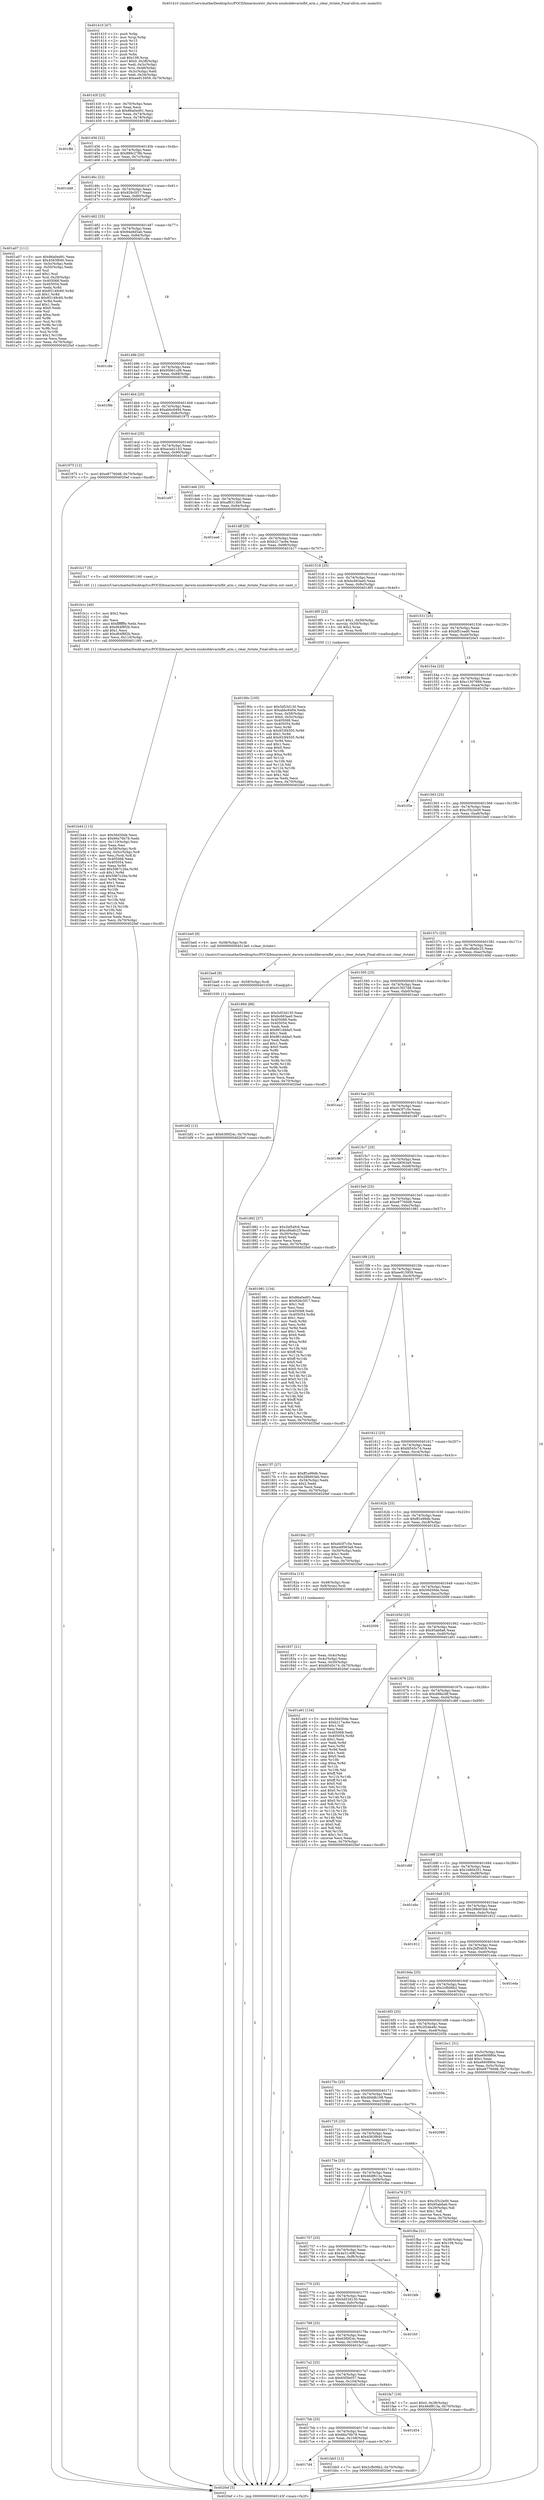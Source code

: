 digraph "0x401410" {
  label = "0x401410 (/mnt/c/Users/mathe/Desktop/tcc/POCII/binaries/extr_darwin-xnubsddevarmfbt_arm.c_clear_itstate_Final-ollvm.out::main(0))"
  labelloc = "t"
  node[shape=record]

  Entry [label="",width=0.3,height=0.3,shape=circle,fillcolor=black,style=filled]
  "0x40143f" [label="{
     0x40143f [23]\l
     | [instrs]\l
     &nbsp;&nbsp;0x40143f \<+3\>: mov -0x70(%rbp),%eax\l
     &nbsp;&nbsp;0x401442 \<+2\>: mov %eax,%ecx\l
     &nbsp;&nbsp;0x401444 \<+6\>: sub $0x86a0ed91,%ecx\l
     &nbsp;&nbsp;0x40144a \<+3\>: mov %eax,-0x74(%rbp)\l
     &nbsp;&nbsp;0x40144d \<+3\>: mov %ecx,-0x78(%rbp)\l
     &nbsp;&nbsp;0x401450 \<+6\>: je 0000000000401ffd \<main+0xbed\>\l
  }"]
  "0x401ffd" [label="{
     0x401ffd\l
  }", style=dashed]
  "0x401456" [label="{
     0x401456 [22]\l
     | [instrs]\l
     &nbsp;&nbsp;0x401456 \<+5\>: jmp 000000000040145b \<main+0x4b\>\l
     &nbsp;&nbsp;0x40145b \<+3\>: mov -0x74(%rbp),%eax\l
     &nbsp;&nbsp;0x40145e \<+5\>: sub $0x889c278b,%eax\l
     &nbsp;&nbsp;0x401463 \<+3\>: mov %eax,-0x7c(%rbp)\l
     &nbsp;&nbsp;0x401466 \<+6\>: je 0000000000401d48 \<main+0x938\>\l
  }"]
  Exit [label="",width=0.3,height=0.3,shape=circle,fillcolor=black,style=filled,peripheries=2]
  "0x401d48" [label="{
     0x401d48\l
  }", style=dashed]
  "0x40146c" [label="{
     0x40146c [22]\l
     | [instrs]\l
     &nbsp;&nbsp;0x40146c \<+5\>: jmp 0000000000401471 \<main+0x61\>\l
     &nbsp;&nbsp;0x401471 \<+3\>: mov -0x74(%rbp),%eax\l
     &nbsp;&nbsp;0x401474 \<+5\>: sub $0x928c5f17,%eax\l
     &nbsp;&nbsp;0x401479 \<+3\>: mov %eax,-0x80(%rbp)\l
     &nbsp;&nbsp;0x40147c \<+6\>: je 0000000000401a07 \<main+0x5f7\>\l
  }"]
  "0x401bf2" [label="{
     0x401bf2 [12]\l
     | [instrs]\l
     &nbsp;&nbsp;0x401bf2 \<+7\>: movl $0x63f0f24c,-0x70(%rbp)\l
     &nbsp;&nbsp;0x401bf9 \<+5\>: jmp 00000000004020ef \<main+0xcdf\>\l
  }"]
  "0x401a07" [label="{
     0x401a07 [111]\l
     | [instrs]\l
     &nbsp;&nbsp;0x401a07 \<+5\>: mov $0x86a0ed91,%eax\l
     &nbsp;&nbsp;0x401a0c \<+5\>: mov $0x4563f640,%ecx\l
     &nbsp;&nbsp;0x401a11 \<+3\>: mov -0x5c(%rbp),%edx\l
     &nbsp;&nbsp;0x401a14 \<+3\>: cmp -0x50(%rbp),%edx\l
     &nbsp;&nbsp;0x401a17 \<+4\>: setl %sil\l
     &nbsp;&nbsp;0x401a1b \<+4\>: and $0x1,%sil\l
     &nbsp;&nbsp;0x401a1f \<+4\>: mov %sil,-0x29(%rbp)\l
     &nbsp;&nbsp;0x401a23 \<+7\>: mov 0x405068,%edx\l
     &nbsp;&nbsp;0x401a2a \<+7\>: mov 0x405054,%edi\l
     &nbsp;&nbsp;0x401a31 \<+3\>: mov %edx,%r8d\l
     &nbsp;&nbsp;0x401a34 \<+7\>: add $0x85149c60,%r8d\l
     &nbsp;&nbsp;0x401a3b \<+4\>: sub $0x1,%r8d\l
     &nbsp;&nbsp;0x401a3f \<+7\>: sub $0x85149c60,%r8d\l
     &nbsp;&nbsp;0x401a46 \<+4\>: imul %r8d,%edx\l
     &nbsp;&nbsp;0x401a4a \<+3\>: and $0x1,%edx\l
     &nbsp;&nbsp;0x401a4d \<+3\>: cmp $0x0,%edx\l
     &nbsp;&nbsp;0x401a50 \<+4\>: sete %sil\l
     &nbsp;&nbsp;0x401a54 \<+3\>: cmp $0xa,%edi\l
     &nbsp;&nbsp;0x401a57 \<+4\>: setl %r9b\l
     &nbsp;&nbsp;0x401a5b \<+3\>: mov %sil,%r10b\l
     &nbsp;&nbsp;0x401a5e \<+3\>: and %r9b,%r10b\l
     &nbsp;&nbsp;0x401a61 \<+3\>: xor %r9b,%sil\l
     &nbsp;&nbsp;0x401a64 \<+3\>: or %sil,%r10b\l
     &nbsp;&nbsp;0x401a67 \<+4\>: test $0x1,%r10b\l
     &nbsp;&nbsp;0x401a6b \<+3\>: cmovne %ecx,%eax\l
     &nbsp;&nbsp;0x401a6e \<+3\>: mov %eax,-0x70(%rbp)\l
     &nbsp;&nbsp;0x401a71 \<+5\>: jmp 00000000004020ef \<main+0xcdf\>\l
  }"]
  "0x401482" [label="{
     0x401482 [25]\l
     | [instrs]\l
     &nbsp;&nbsp;0x401482 \<+5\>: jmp 0000000000401487 \<main+0x77\>\l
     &nbsp;&nbsp;0x401487 \<+3\>: mov -0x74(%rbp),%eax\l
     &nbsp;&nbsp;0x40148a \<+5\>: sub $0x94e8d5ab,%eax\l
     &nbsp;&nbsp;0x40148f \<+6\>: mov %eax,-0x84(%rbp)\l
     &nbsp;&nbsp;0x401495 \<+6\>: je 0000000000401c8e \<main+0x87e\>\l
  }"]
  "0x401be9" [label="{
     0x401be9 [9]\l
     | [instrs]\l
     &nbsp;&nbsp;0x401be9 \<+4\>: mov -0x58(%rbp),%rdi\l
     &nbsp;&nbsp;0x401bed \<+5\>: call 0000000000401030 \<free@plt\>\l
     | [calls]\l
     &nbsp;&nbsp;0x401030 \{1\} (unknown)\l
  }"]
  "0x401c8e" [label="{
     0x401c8e\l
  }", style=dashed]
  "0x40149b" [label="{
     0x40149b [25]\l
     | [instrs]\l
     &nbsp;&nbsp;0x40149b \<+5\>: jmp 00000000004014a0 \<main+0x90\>\l
     &nbsp;&nbsp;0x4014a0 \<+3\>: mov -0x74(%rbp),%eax\l
     &nbsp;&nbsp;0x4014a3 \<+5\>: sub $0x95b61cd9,%eax\l
     &nbsp;&nbsp;0x4014a8 \<+6\>: mov %eax,-0x88(%rbp)\l
     &nbsp;&nbsp;0x4014ae \<+6\>: je 0000000000401f9b \<main+0xb8b\>\l
  }"]
  "0x4017d4" [label="{
     0x4017d4\l
  }", style=dashed]
  "0x401f9b" [label="{
     0x401f9b\l
  }", style=dashed]
  "0x4014b4" [label="{
     0x4014b4 [25]\l
     | [instrs]\l
     &nbsp;&nbsp;0x4014b4 \<+5\>: jmp 00000000004014b9 \<main+0xa9\>\l
     &nbsp;&nbsp;0x4014b9 \<+3\>: mov -0x74(%rbp),%eax\l
     &nbsp;&nbsp;0x4014bc \<+5\>: sub $0xabbc6494,%eax\l
     &nbsp;&nbsp;0x4014c1 \<+6\>: mov %eax,-0x8c(%rbp)\l
     &nbsp;&nbsp;0x4014c7 \<+6\>: je 0000000000401975 \<main+0x565\>\l
  }"]
  "0x401bb5" [label="{
     0x401bb5 [12]\l
     | [instrs]\l
     &nbsp;&nbsp;0x401bb5 \<+7\>: movl $0x2cfb06b2,-0x70(%rbp)\l
     &nbsp;&nbsp;0x401bbc \<+5\>: jmp 00000000004020ef \<main+0xcdf\>\l
  }"]
  "0x401975" [label="{
     0x401975 [12]\l
     | [instrs]\l
     &nbsp;&nbsp;0x401975 \<+7\>: movl $0xe87760d8,-0x70(%rbp)\l
     &nbsp;&nbsp;0x40197c \<+5\>: jmp 00000000004020ef \<main+0xcdf\>\l
  }"]
  "0x4014cd" [label="{
     0x4014cd [25]\l
     | [instrs]\l
     &nbsp;&nbsp;0x4014cd \<+5\>: jmp 00000000004014d2 \<main+0xc2\>\l
     &nbsp;&nbsp;0x4014d2 \<+3\>: mov -0x74(%rbp),%eax\l
     &nbsp;&nbsp;0x4014d5 \<+5\>: sub $0xaced2143,%eax\l
     &nbsp;&nbsp;0x4014da \<+6\>: mov %eax,-0x90(%rbp)\l
     &nbsp;&nbsp;0x4014e0 \<+6\>: je 0000000000401e97 \<main+0xa87\>\l
  }"]
  "0x4017bb" [label="{
     0x4017bb [25]\l
     | [instrs]\l
     &nbsp;&nbsp;0x4017bb \<+5\>: jmp 00000000004017c0 \<main+0x3b0\>\l
     &nbsp;&nbsp;0x4017c0 \<+3\>: mov -0x74(%rbp),%eax\l
     &nbsp;&nbsp;0x4017c3 \<+5\>: sub $0x66a76b78,%eax\l
     &nbsp;&nbsp;0x4017c8 \<+6\>: mov %eax,-0x108(%rbp)\l
     &nbsp;&nbsp;0x4017ce \<+6\>: je 0000000000401bb5 \<main+0x7a5\>\l
  }"]
  "0x401e97" [label="{
     0x401e97\l
  }", style=dashed]
  "0x4014e6" [label="{
     0x4014e6 [25]\l
     | [instrs]\l
     &nbsp;&nbsp;0x4014e6 \<+5\>: jmp 00000000004014eb \<main+0xdb\>\l
     &nbsp;&nbsp;0x4014eb \<+3\>: mov -0x74(%rbp),%eax\l
     &nbsp;&nbsp;0x4014ee \<+5\>: sub $0xaf8313b9,%eax\l
     &nbsp;&nbsp;0x4014f3 \<+6\>: mov %eax,-0x94(%rbp)\l
     &nbsp;&nbsp;0x4014f9 \<+6\>: je 0000000000401ee6 \<main+0xad6\>\l
  }"]
  "0x401d54" [label="{
     0x401d54\l
  }", style=dashed]
  "0x401ee6" [label="{
     0x401ee6\l
  }", style=dashed]
  "0x4014ff" [label="{
     0x4014ff [25]\l
     | [instrs]\l
     &nbsp;&nbsp;0x4014ff \<+5\>: jmp 0000000000401504 \<main+0xf4\>\l
     &nbsp;&nbsp;0x401504 \<+3\>: mov -0x74(%rbp),%eax\l
     &nbsp;&nbsp;0x401507 \<+5\>: sub $0xb217ac6e,%eax\l
     &nbsp;&nbsp;0x40150c \<+6\>: mov %eax,-0x98(%rbp)\l
     &nbsp;&nbsp;0x401512 \<+6\>: je 0000000000401b17 \<main+0x707\>\l
  }"]
  "0x4017a2" [label="{
     0x4017a2 [25]\l
     | [instrs]\l
     &nbsp;&nbsp;0x4017a2 \<+5\>: jmp 00000000004017a7 \<main+0x397\>\l
     &nbsp;&nbsp;0x4017a7 \<+3\>: mov -0x74(%rbp),%eax\l
     &nbsp;&nbsp;0x4017aa \<+5\>: sub $0x65f3b057,%eax\l
     &nbsp;&nbsp;0x4017af \<+6\>: mov %eax,-0x104(%rbp)\l
     &nbsp;&nbsp;0x4017b5 \<+6\>: je 0000000000401d54 \<main+0x944\>\l
  }"]
  "0x401b17" [label="{
     0x401b17 [5]\l
     | [instrs]\l
     &nbsp;&nbsp;0x401b17 \<+5\>: call 0000000000401160 \<next_i\>\l
     | [calls]\l
     &nbsp;&nbsp;0x401160 \{1\} (/mnt/c/Users/mathe/Desktop/tcc/POCII/binaries/extr_darwin-xnubsddevarmfbt_arm.c_clear_itstate_Final-ollvm.out::next_i)\l
  }"]
  "0x401518" [label="{
     0x401518 [25]\l
     | [instrs]\l
     &nbsp;&nbsp;0x401518 \<+5\>: jmp 000000000040151d \<main+0x10d\>\l
     &nbsp;&nbsp;0x40151d \<+3\>: mov -0x74(%rbp),%eax\l
     &nbsp;&nbsp;0x401520 \<+5\>: sub $0xbc663ae0,%eax\l
     &nbsp;&nbsp;0x401525 \<+6\>: mov %eax,-0x9c(%rbp)\l
     &nbsp;&nbsp;0x40152b \<+6\>: je 00000000004018f5 \<main+0x4e5\>\l
  }"]
  "0x401fa7" [label="{
     0x401fa7 [19]\l
     | [instrs]\l
     &nbsp;&nbsp;0x401fa7 \<+7\>: movl $0x0,-0x38(%rbp)\l
     &nbsp;&nbsp;0x401fae \<+7\>: movl $0x46df613a,-0x70(%rbp)\l
     &nbsp;&nbsp;0x401fb5 \<+5\>: jmp 00000000004020ef \<main+0xcdf\>\l
  }"]
  "0x4018f5" [label="{
     0x4018f5 [23]\l
     | [instrs]\l
     &nbsp;&nbsp;0x4018f5 \<+7\>: movl $0x1,-0x50(%rbp)\l
     &nbsp;&nbsp;0x4018fc \<+4\>: movslq -0x50(%rbp),%rax\l
     &nbsp;&nbsp;0x401900 \<+4\>: shl $0x2,%rax\l
     &nbsp;&nbsp;0x401904 \<+3\>: mov %rax,%rdi\l
     &nbsp;&nbsp;0x401907 \<+5\>: call 0000000000401050 \<malloc@plt\>\l
     | [calls]\l
     &nbsp;&nbsp;0x401050 \{1\} (unknown)\l
  }"]
  "0x401531" [label="{
     0x401531 [25]\l
     | [instrs]\l
     &nbsp;&nbsp;0x401531 \<+5\>: jmp 0000000000401536 \<main+0x126\>\l
     &nbsp;&nbsp;0x401536 \<+3\>: mov -0x74(%rbp),%eax\l
     &nbsp;&nbsp;0x401539 \<+5\>: sub $0xbf51ead0,%eax\l
     &nbsp;&nbsp;0x40153e \<+6\>: mov %eax,-0xa0(%rbp)\l
     &nbsp;&nbsp;0x401544 \<+6\>: je 00000000004020e3 \<main+0xcd3\>\l
  }"]
  "0x401789" [label="{
     0x401789 [25]\l
     | [instrs]\l
     &nbsp;&nbsp;0x401789 \<+5\>: jmp 000000000040178e \<main+0x37e\>\l
     &nbsp;&nbsp;0x40178e \<+3\>: mov -0x74(%rbp),%eax\l
     &nbsp;&nbsp;0x401791 \<+5\>: sub $0x63f0f24c,%eax\l
     &nbsp;&nbsp;0x401796 \<+6\>: mov %eax,-0x100(%rbp)\l
     &nbsp;&nbsp;0x40179c \<+6\>: je 0000000000401fa7 \<main+0xb97\>\l
  }"]
  "0x4020e3" [label="{
     0x4020e3\l
  }", style=dashed]
  "0x40154a" [label="{
     0x40154a [25]\l
     | [instrs]\l
     &nbsp;&nbsp;0x40154a \<+5\>: jmp 000000000040154f \<main+0x13f\>\l
     &nbsp;&nbsp;0x40154f \<+3\>: mov -0x74(%rbp),%eax\l
     &nbsp;&nbsp;0x401552 \<+5\>: sub $0xc1307689,%eax\l
     &nbsp;&nbsp;0x401557 \<+6\>: mov %eax,-0xa4(%rbp)\l
     &nbsp;&nbsp;0x40155d \<+6\>: je 0000000000401f3e \<main+0xb2e\>\l
  }"]
  "0x401fcf" [label="{
     0x401fcf\l
  }", style=dashed]
  "0x401f3e" [label="{
     0x401f3e\l
  }", style=dashed]
  "0x401563" [label="{
     0x401563 [25]\l
     | [instrs]\l
     &nbsp;&nbsp;0x401563 \<+5\>: jmp 0000000000401568 \<main+0x158\>\l
     &nbsp;&nbsp;0x401568 \<+3\>: mov -0x74(%rbp),%eax\l
     &nbsp;&nbsp;0x40156b \<+5\>: sub $0xc55c2e00,%eax\l
     &nbsp;&nbsp;0x401570 \<+6\>: mov %eax,-0xa8(%rbp)\l
     &nbsp;&nbsp;0x401576 \<+6\>: je 0000000000401be0 \<main+0x7d0\>\l
  }"]
  "0x401770" [label="{
     0x401770 [25]\l
     | [instrs]\l
     &nbsp;&nbsp;0x401770 \<+5\>: jmp 0000000000401775 \<main+0x365\>\l
     &nbsp;&nbsp;0x401775 \<+3\>: mov -0x74(%rbp),%eax\l
     &nbsp;&nbsp;0x401778 \<+5\>: sub $0x5d53d130,%eax\l
     &nbsp;&nbsp;0x40177d \<+6\>: mov %eax,-0xfc(%rbp)\l
     &nbsp;&nbsp;0x401783 \<+6\>: je 0000000000401fcf \<main+0xbbf\>\l
  }"]
  "0x401be0" [label="{
     0x401be0 [9]\l
     | [instrs]\l
     &nbsp;&nbsp;0x401be0 \<+4\>: mov -0x58(%rbp),%rdi\l
     &nbsp;&nbsp;0x401be4 \<+5\>: call 00000000004013e0 \<clear_itstate\>\l
     | [calls]\l
     &nbsp;&nbsp;0x4013e0 \{1\} (/mnt/c/Users/mathe/Desktop/tcc/POCII/binaries/extr_darwin-xnubsddevarmfbt_arm.c_clear_itstate_Final-ollvm.out::clear_itstate)\l
  }"]
  "0x40157c" [label="{
     0x40157c [25]\l
     | [instrs]\l
     &nbsp;&nbsp;0x40157c \<+5\>: jmp 0000000000401581 \<main+0x171\>\l
     &nbsp;&nbsp;0x401581 \<+3\>: mov -0x74(%rbp),%eax\l
     &nbsp;&nbsp;0x401584 \<+5\>: sub $0xcd6a6c25,%eax\l
     &nbsp;&nbsp;0x401589 \<+6\>: mov %eax,-0xac(%rbp)\l
     &nbsp;&nbsp;0x40158f \<+6\>: je 000000000040189d \<main+0x48d\>\l
  }"]
  "0x401bfe" [label="{
     0x401bfe\l
  }", style=dashed]
  "0x40189d" [label="{
     0x40189d [88]\l
     | [instrs]\l
     &nbsp;&nbsp;0x40189d \<+5\>: mov $0x5d53d130,%eax\l
     &nbsp;&nbsp;0x4018a2 \<+5\>: mov $0xbc663ae0,%ecx\l
     &nbsp;&nbsp;0x4018a7 \<+7\>: mov 0x405068,%edx\l
     &nbsp;&nbsp;0x4018ae \<+7\>: mov 0x405054,%esi\l
     &nbsp;&nbsp;0x4018b5 \<+2\>: mov %edx,%edi\l
     &nbsp;&nbsp;0x4018b7 \<+6\>: sub $0x861ddda5,%edi\l
     &nbsp;&nbsp;0x4018bd \<+3\>: sub $0x1,%edi\l
     &nbsp;&nbsp;0x4018c0 \<+6\>: add $0x861ddda5,%edi\l
     &nbsp;&nbsp;0x4018c6 \<+3\>: imul %edi,%edx\l
     &nbsp;&nbsp;0x4018c9 \<+3\>: and $0x1,%edx\l
     &nbsp;&nbsp;0x4018cc \<+3\>: cmp $0x0,%edx\l
     &nbsp;&nbsp;0x4018cf \<+4\>: sete %r8b\l
     &nbsp;&nbsp;0x4018d3 \<+3\>: cmp $0xa,%esi\l
     &nbsp;&nbsp;0x4018d6 \<+4\>: setl %r9b\l
     &nbsp;&nbsp;0x4018da \<+3\>: mov %r8b,%r10b\l
     &nbsp;&nbsp;0x4018dd \<+3\>: and %r9b,%r10b\l
     &nbsp;&nbsp;0x4018e0 \<+3\>: xor %r9b,%r8b\l
     &nbsp;&nbsp;0x4018e3 \<+3\>: or %r8b,%r10b\l
     &nbsp;&nbsp;0x4018e6 \<+4\>: test $0x1,%r10b\l
     &nbsp;&nbsp;0x4018ea \<+3\>: cmovne %ecx,%eax\l
     &nbsp;&nbsp;0x4018ed \<+3\>: mov %eax,-0x70(%rbp)\l
     &nbsp;&nbsp;0x4018f0 \<+5\>: jmp 00000000004020ef \<main+0xcdf\>\l
  }"]
  "0x401595" [label="{
     0x401595 [25]\l
     | [instrs]\l
     &nbsp;&nbsp;0x401595 \<+5\>: jmp 000000000040159a \<main+0x18a\>\l
     &nbsp;&nbsp;0x40159a \<+3\>: mov -0x74(%rbp),%eax\l
     &nbsp;&nbsp;0x40159d \<+5\>: sub $0xd15f27d8,%eax\l
     &nbsp;&nbsp;0x4015a2 \<+6\>: mov %eax,-0xb0(%rbp)\l
     &nbsp;&nbsp;0x4015a8 \<+6\>: je 0000000000401ea3 \<main+0xa93\>\l
  }"]
  "0x401757" [label="{
     0x401757 [25]\l
     | [instrs]\l
     &nbsp;&nbsp;0x401757 \<+5\>: jmp 000000000040175c \<main+0x34c\>\l
     &nbsp;&nbsp;0x40175c \<+3\>: mov -0x74(%rbp),%eax\l
     &nbsp;&nbsp;0x40175f \<+5\>: sub $0x4e31c69f,%eax\l
     &nbsp;&nbsp;0x401764 \<+6\>: mov %eax,-0xf8(%rbp)\l
     &nbsp;&nbsp;0x40176a \<+6\>: je 0000000000401bfe \<main+0x7ee\>\l
  }"]
  "0x401ea3" [label="{
     0x401ea3\l
  }", style=dashed]
  "0x4015ae" [label="{
     0x4015ae [25]\l
     | [instrs]\l
     &nbsp;&nbsp;0x4015ae \<+5\>: jmp 00000000004015b3 \<main+0x1a3\>\l
     &nbsp;&nbsp;0x4015b3 \<+3\>: mov -0x74(%rbp),%eax\l
     &nbsp;&nbsp;0x4015b6 \<+5\>: sub $0xd43f7c5e,%eax\l
     &nbsp;&nbsp;0x4015bb \<+6\>: mov %eax,-0xb4(%rbp)\l
     &nbsp;&nbsp;0x4015c1 \<+6\>: je 0000000000401867 \<main+0x457\>\l
  }"]
  "0x401fba" [label="{
     0x401fba [21]\l
     | [instrs]\l
     &nbsp;&nbsp;0x401fba \<+3\>: mov -0x38(%rbp),%eax\l
     &nbsp;&nbsp;0x401fbd \<+7\>: add $0x108,%rsp\l
     &nbsp;&nbsp;0x401fc4 \<+1\>: pop %rbx\l
     &nbsp;&nbsp;0x401fc5 \<+2\>: pop %r12\l
     &nbsp;&nbsp;0x401fc7 \<+2\>: pop %r13\l
     &nbsp;&nbsp;0x401fc9 \<+2\>: pop %r14\l
     &nbsp;&nbsp;0x401fcb \<+2\>: pop %r15\l
     &nbsp;&nbsp;0x401fcd \<+1\>: pop %rbp\l
     &nbsp;&nbsp;0x401fce \<+1\>: ret\l
  }"]
  "0x401867" [label="{
     0x401867\l
  }", style=dashed]
  "0x4015c7" [label="{
     0x4015c7 [25]\l
     | [instrs]\l
     &nbsp;&nbsp;0x4015c7 \<+5\>: jmp 00000000004015cc \<main+0x1bc\>\l
     &nbsp;&nbsp;0x4015cc \<+3\>: mov -0x74(%rbp),%eax\l
     &nbsp;&nbsp;0x4015cf \<+5\>: sub $0xe49563a9,%eax\l
     &nbsp;&nbsp;0x4015d4 \<+6\>: mov %eax,-0xb8(%rbp)\l
     &nbsp;&nbsp;0x4015da \<+6\>: je 0000000000401882 \<main+0x472\>\l
  }"]
  "0x401b44" [label="{
     0x401b44 [113]\l
     | [instrs]\l
     &nbsp;&nbsp;0x401b44 \<+5\>: mov $0x56d30de,%ecx\l
     &nbsp;&nbsp;0x401b49 \<+5\>: mov $0x66a76b78,%edx\l
     &nbsp;&nbsp;0x401b4e \<+6\>: mov -0x110(%rbp),%esi\l
     &nbsp;&nbsp;0x401b54 \<+3\>: imul %eax,%esi\l
     &nbsp;&nbsp;0x401b57 \<+4\>: mov -0x58(%rbp),%rdi\l
     &nbsp;&nbsp;0x401b5b \<+4\>: movslq -0x5c(%rbp),%r8\l
     &nbsp;&nbsp;0x401b5f \<+4\>: mov %esi,(%rdi,%r8,4)\l
     &nbsp;&nbsp;0x401b63 \<+7\>: mov 0x405068,%eax\l
     &nbsp;&nbsp;0x401b6a \<+7\>: mov 0x405054,%esi\l
     &nbsp;&nbsp;0x401b71 \<+3\>: mov %eax,%r9d\l
     &nbsp;&nbsp;0x401b74 \<+7\>: add $0x5967c26a,%r9d\l
     &nbsp;&nbsp;0x401b7b \<+4\>: sub $0x1,%r9d\l
     &nbsp;&nbsp;0x401b7f \<+7\>: sub $0x5967c26a,%r9d\l
     &nbsp;&nbsp;0x401b86 \<+4\>: imul %r9d,%eax\l
     &nbsp;&nbsp;0x401b8a \<+3\>: and $0x1,%eax\l
     &nbsp;&nbsp;0x401b8d \<+3\>: cmp $0x0,%eax\l
     &nbsp;&nbsp;0x401b90 \<+4\>: sete %r10b\l
     &nbsp;&nbsp;0x401b94 \<+3\>: cmp $0xa,%esi\l
     &nbsp;&nbsp;0x401b97 \<+4\>: setl %r11b\l
     &nbsp;&nbsp;0x401b9b \<+3\>: mov %r10b,%bl\l
     &nbsp;&nbsp;0x401b9e \<+3\>: and %r11b,%bl\l
     &nbsp;&nbsp;0x401ba1 \<+3\>: xor %r11b,%r10b\l
     &nbsp;&nbsp;0x401ba4 \<+3\>: or %r10b,%bl\l
     &nbsp;&nbsp;0x401ba7 \<+3\>: test $0x1,%bl\l
     &nbsp;&nbsp;0x401baa \<+3\>: cmovne %edx,%ecx\l
     &nbsp;&nbsp;0x401bad \<+3\>: mov %ecx,-0x70(%rbp)\l
     &nbsp;&nbsp;0x401bb0 \<+5\>: jmp 00000000004020ef \<main+0xcdf\>\l
  }"]
  "0x401882" [label="{
     0x401882 [27]\l
     | [instrs]\l
     &nbsp;&nbsp;0x401882 \<+5\>: mov $0x2bf54fc9,%eax\l
     &nbsp;&nbsp;0x401887 \<+5\>: mov $0xcd6a6c25,%ecx\l
     &nbsp;&nbsp;0x40188c \<+3\>: mov -0x30(%rbp),%edx\l
     &nbsp;&nbsp;0x40188f \<+3\>: cmp $0x0,%edx\l
     &nbsp;&nbsp;0x401892 \<+3\>: cmove %ecx,%eax\l
     &nbsp;&nbsp;0x401895 \<+3\>: mov %eax,-0x70(%rbp)\l
     &nbsp;&nbsp;0x401898 \<+5\>: jmp 00000000004020ef \<main+0xcdf\>\l
  }"]
  "0x4015e0" [label="{
     0x4015e0 [25]\l
     | [instrs]\l
     &nbsp;&nbsp;0x4015e0 \<+5\>: jmp 00000000004015e5 \<main+0x1d5\>\l
     &nbsp;&nbsp;0x4015e5 \<+3\>: mov -0x74(%rbp),%eax\l
     &nbsp;&nbsp;0x4015e8 \<+5\>: sub $0xe87760d8,%eax\l
     &nbsp;&nbsp;0x4015ed \<+6\>: mov %eax,-0xbc(%rbp)\l
     &nbsp;&nbsp;0x4015f3 \<+6\>: je 0000000000401981 \<main+0x571\>\l
  }"]
  "0x401b1c" [label="{
     0x401b1c [40]\l
     | [instrs]\l
     &nbsp;&nbsp;0x401b1c \<+5\>: mov $0x2,%ecx\l
     &nbsp;&nbsp;0x401b21 \<+1\>: cltd\l
     &nbsp;&nbsp;0x401b22 \<+2\>: idiv %ecx\l
     &nbsp;&nbsp;0x401b24 \<+6\>: imul $0xfffffffe,%edx,%ecx\l
     &nbsp;&nbsp;0x401b2a \<+6\>: sub $0xd64f8f2b,%ecx\l
     &nbsp;&nbsp;0x401b30 \<+3\>: add $0x1,%ecx\l
     &nbsp;&nbsp;0x401b33 \<+6\>: add $0xd64f8f2b,%ecx\l
     &nbsp;&nbsp;0x401b39 \<+6\>: mov %ecx,-0x110(%rbp)\l
     &nbsp;&nbsp;0x401b3f \<+5\>: call 0000000000401160 \<next_i\>\l
     | [calls]\l
     &nbsp;&nbsp;0x401160 \{1\} (/mnt/c/Users/mathe/Desktop/tcc/POCII/binaries/extr_darwin-xnubsddevarmfbt_arm.c_clear_itstate_Final-ollvm.out::next_i)\l
  }"]
  "0x401981" [label="{
     0x401981 [134]\l
     | [instrs]\l
     &nbsp;&nbsp;0x401981 \<+5\>: mov $0x86a0ed91,%eax\l
     &nbsp;&nbsp;0x401986 \<+5\>: mov $0x928c5f17,%ecx\l
     &nbsp;&nbsp;0x40198b \<+2\>: mov $0x1,%dl\l
     &nbsp;&nbsp;0x40198d \<+2\>: xor %esi,%esi\l
     &nbsp;&nbsp;0x40198f \<+7\>: mov 0x405068,%edi\l
     &nbsp;&nbsp;0x401996 \<+8\>: mov 0x405054,%r8d\l
     &nbsp;&nbsp;0x40199e \<+3\>: sub $0x1,%esi\l
     &nbsp;&nbsp;0x4019a1 \<+3\>: mov %edi,%r9d\l
     &nbsp;&nbsp;0x4019a4 \<+3\>: add %esi,%r9d\l
     &nbsp;&nbsp;0x4019a7 \<+4\>: imul %r9d,%edi\l
     &nbsp;&nbsp;0x4019ab \<+3\>: and $0x1,%edi\l
     &nbsp;&nbsp;0x4019ae \<+3\>: cmp $0x0,%edi\l
     &nbsp;&nbsp;0x4019b1 \<+4\>: sete %r10b\l
     &nbsp;&nbsp;0x4019b5 \<+4\>: cmp $0xa,%r8d\l
     &nbsp;&nbsp;0x4019b9 \<+4\>: setl %r11b\l
     &nbsp;&nbsp;0x4019bd \<+3\>: mov %r10b,%bl\l
     &nbsp;&nbsp;0x4019c0 \<+3\>: xor $0xff,%bl\l
     &nbsp;&nbsp;0x4019c3 \<+3\>: mov %r11b,%r14b\l
     &nbsp;&nbsp;0x4019c6 \<+4\>: xor $0xff,%r14b\l
     &nbsp;&nbsp;0x4019ca \<+3\>: xor $0x0,%dl\l
     &nbsp;&nbsp;0x4019cd \<+3\>: mov %bl,%r15b\l
     &nbsp;&nbsp;0x4019d0 \<+4\>: and $0x0,%r15b\l
     &nbsp;&nbsp;0x4019d4 \<+3\>: and %dl,%r10b\l
     &nbsp;&nbsp;0x4019d7 \<+3\>: mov %r14b,%r12b\l
     &nbsp;&nbsp;0x4019da \<+4\>: and $0x0,%r12b\l
     &nbsp;&nbsp;0x4019de \<+3\>: and %dl,%r11b\l
     &nbsp;&nbsp;0x4019e1 \<+3\>: or %r10b,%r15b\l
     &nbsp;&nbsp;0x4019e4 \<+3\>: or %r11b,%r12b\l
     &nbsp;&nbsp;0x4019e7 \<+3\>: xor %r12b,%r15b\l
     &nbsp;&nbsp;0x4019ea \<+3\>: or %r14b,%bl\l
     &nbsp;&nbsp;0x4019ed \<+3\>: xor $0xff,%bl\l
     &nbsp;&nbsp;0x4019f0 \<+3\>: or $0x0,%dl\l
     &nbsp;&nbsp;0x4019f3 \<+2\>: and %dl,%bl\l
     &nbsp;&nbsp;0x4019f5 \<+3\>: or %bl,%r15b\l
     &nbsp;&nbsp;0x4019f8 \<+4\>: test $0x1,%r15b\l
     &nbsp;&nbsp;0x4019fc \<+3\>: cmovne %ecx,%eax\l
     &nbsp;&nbsp;0x4019ff \<+3\>: mov %eax,-0x70(%rbp)\l
     &nbsp;&nbsp;0x401a02 \<+5\>: jmp 00000000004020ef \<main+0xcdf\>\l
  }"]
  "0x4015f9" [label="{
     0x4015f9 [25]\l
     | [instrs]\l
     &nbsp;&nbsp;0x4015f9 \<+5\>: jmp 00000000004015fe \<main+0x1ee\>\l
     &nbsp;&nbsp;0x4015fe \<+3\>: mov -0x74(%rbp),%eax\l
     &nbsp;&nbsp;0x401601 \<+5\>: sub $0xee915959,%eax\l
     &nbsp;&nbsp;0x401606 \<+6\>: mov %eax,-0xc0(%rbp)\l
     &nbsp;&nbsp;0x40160c \<+6\>: je 00000000004017f7 \<main+0x3e7\>\l
  }"]
  "0x40173e" [label="{
     0x40173e [25]\l
     | [instrs]\l
     &nbsp;&nbsp;0x40173e \<+5\>: jmp 0000000000401743 \<main+0x333\>\l
     &nbsp;&nbsp;0x401743 \<+3\>: mov -0x74(%rbp),%eax\l
     &nbsp;&nbsp;0x401746 \<+5\>: sub $0x46df613a,%eax\l
     &nbsp;&nbsp;0x40174b \<+6\>: mov %eax,-0xf4(%rbp)\l
     &nbsp;&nbsp;0x401751 \<+6\>: je 0000000000401fba \<main+0xbaa\>\l
  }"]
  "0x4017f7" [label="{
     0x4017f7 [27]\l
     | [instrs]\l
     &nbsp;&nbsp;0x4017f7 \<+5\>: mov $0xff1e99db,%eax\l
     &nbsp;&nbsp;0x4017fc \<+5\>: mov $0x288d03eb,%ecx\l
     &nbsp;&nbsp;0x401801 \<+3\>: mov -0x34(%rbp),%edx\l
     &nbsp;&nbsp;0x401804 \<+3\>: cmp $0x2,%edx\l
     &nbsp;&nbsp;0x401807 \<+3\>: cmovne %ecx,%eax\l
     &nbsp;&nbsp;0x40180a \<+3\>: mov %eax,-0x70(%rbp)\l
     &nbsp;&nbsp;0x40180d \<+5\>: jmp 00000000004020ef \<main+0xcdf\>\l
  }"]
  "0x401612" [label="{
     0x401612 [25]\l
     | [instrs]\l
     &nbsp;&nbsp;0x401612 \<+5\>: jmp 0000000000401617 \<main+0x207\>\l
     &nbsp;&nbsp;0x401617 \<+3\>: mov -0x74(%rbp),%eax\l
     &nbsp;&nbsp;0x40161a \<+5\>: sub $0xfd545c74,%eax\l
     &nbsp;&nbsp;0x40161f \<+6\>: mov %eax,-0xc4(%rbp)\l
     &nbsp;&nbsp;0x401625 \<+6\>: je 000000000040184c \<main+0x43c\>\l
  }"]
  "0x4020ef" [label="{
     0x4020ef [5]\l
     | [instrs]\l
     &nbsp;&nbsp;0x4020ef \<+5\>: jmp 000000000040143f \<main+0x2f\>\l
  }"]
  "0x401410" [label="{
     0x401410 [47]\l
     | [instrs]\l
     &nbsp;&nbsp;0x401410 \<+1\>: push %rbp\l
     &nbsp;&nbsp;0x401411 \<+3\>: mov %rsp,%rbp\l
     &nbsp;&nbsp;0x401414 \<+2\>: push %r15\l
     &nbsp;&nbsp;0x401416 \<+2\>: push %r14\l
     &nbsp;&nbsp;0x401418 \<+2\>: push %r13\l
     &nbsp;&nbsp;0x40141a \<+2\>: push %r12\l
     &nbsp;&nbsp;0x40141c \<+1\>: push %rbx\l
     &nbsp;&nbsp;0x40141d \<+7\>: sub $0x108,%rsp\l
     &nbsp;&nbsp;0x401424 \<+7\>: movl $0x0,-0x38(%rbp)\l
     &nbsp;&nbsp;0x40142b \<+3\>: mov %edi,-0x3c(%rbp)\l
     &nbsp;&nbsp;0x40142e \<+4\>: mov %rsi,-0x48(%rbp)\l
     &nbsp;&nbsp;0x401432 \<+3\>: mov -0x3c(%rbp),%edi\l
     &nbsp;&nbsp;0x401435 \<+3\>: mov %edi,-0x34(%rbp)\l
     &nbsp;&nbsp;0x401438 \<+7\>: movl $0xee915959,-0x70(%rbp)\l
  }"]
  "0x401a76" [label="{
     0x401a76 [27]\l
     | [instrs]\l
     &nbsp;&nbsp;0x401a76 \<+5\>: mov $0xc55c2e00,%eax\l
     &nbsp;&nbsp;0x401a7b \<+5\>: mov $0x95ab6a6,%ecx\l
     &nbsp;&nbsp;0x401a80 \<+3\>: mov -0x29(%rbp),%dl\l
     &nbsp;&nbsp;0x401a83 \<+3\>: test $0x1,%dl\l
     &nbsp;&nbsp;0x401a86 \<+3\>: cmovne %ecx,%eax\l
     &nbsp;&nbsp;0x401a89 \<+3\>: mov %eax,-0x70(%rbp)\l
     &nbsp;&nbsp;0x401a8c \<+5\>: jmp 00000000004020ef \<main+0xcdf\>\l
  }"]
  "0x40184c" [label="{
     0x40184c [27]\l
     | [instrs]\l
     &nbsp;&nbsp;0x40184c \<+5\>: mov $0xd43f7c5e,%eax\l
     &nbsp;&nbsp;0x401851 \<+5\>: mov $0xe49563a9,%ecx\l
     &nbsp;&nbsp;0x401856 \<+3\>: mov -0x30(%rbp),%edx\l
     &nbsp;&nbsp;0x401859 \<+3\>: cmp $0x1,%edx\l
     &nbsp;&nbsp;0x40185c \<+3\>: cmovl %ecx,%eax\l
     &nbsp;&nbsp;0x40185f \<+3\>: mov %eax,-0x70(%rbp)\l
     &nbsp;&nbsp;0x401862 \<+5\>: jmp 00000000004020ef \<main+0xcdf\>\l
  }"]
  "0x40162b" [label="{
     0x40162b [25]\l
     | [instrs]\l
     &nbsp;&nbsp;0x40162b \<+5\>: jmp 0000000000401630 \<main+0x220\>\l
     &nbsp;&nbsp;0x401630 \<+3\>: mov -0x74(%rbp),%eax\l
     &nbsp;&nbsp;0x401633 \<+5\>: sub $0xff1e99db,%eax\l
     &nbsp;&nbsp;0x401638 \<+6\>: mov %eax,-0xc8(%rbp)\l
     &nbsp;&nbsp;0x40163e \<+6\>: je 000000000040182a \<main+0x41a\>\l
  }"]
  "0x401725" [label="{
     0x401725 [25]\l
     | [instrs]\l
     &nbsp;&nbsp;0x401725 \<+5\>: jmp 000000000040172a \<main+0x31a\>\l
     &nbsp;&nbsp;0x40172a \<+3\>: mov -0x74(%rbp),%eax\l
     &nbsp;&nbsp;0x40172d \<+5\>: sub $0x4563f640,%eax\l
     &nbsp;&nbsp;0x401732 \<+6\>: mov %eax,-0xf0(%rbp)\l
     &nbsp;&nbsp;0x401738 \<+6\>: je 0000000000401a76 \<main+0x666\>\l
  }"]
  "0x40182a" [label="{
     0x40182a [13]\l
     | [instrs]\l
     &nbsp;&nbsp;0x40182a \<+4\>: mov -0x48(%rbp),%rax\l
     &nbsp;&nbsp;0x40182e \<+4\>: mov 0x8(%rax),%rdi\l
     &nbsp;&nbsp;0x401832 \<+5\>: call 0000000000401060 \<atoi@plt\>\l
     | [calls]\l
     &nbsp;&nbsp;0x401060 \{1\} (unknown)\l
  }"]
  "0x401644" [label="{
     0x401644 [25]\l
     | [instrs]\l
     &nbsp;&nbsp;0x401644 \<+5\>: jmp 0000000000401649 \<main+0x239\>\l
     &nbsp;&nbsp;0x401649 \<+3\>: mov -0x74(%rbp),%eax\l
     &nbsp;&nbsp;0x40164c \<+5\>: sub $0x56d30de,%eax\l
     &nbsp;&nbsp;0x401651 \<+6\>: mov %eax,-0xcc(%rbp)\l
     &nbsp;&nbsp;0x401657 \<+6\>: je 0000000000402009 \<main+0xbf9\>\l
  }"]
  "0x401837" [label="{
     0x401837 [21]\l
     | [instrs]\l
     &nbsp;&nbsp;0x401837 \<+3\>: mov %eax,-0x4c(%rbp)\l
     &nbsp;&nbsp;0x40183a \<+3\>: mov -0x4c(%rbp),%eax\l
     &nbsp;&nbsp;0x40183d \<+3\>: mov %eax,-0x30(%rbp)\l
     &nbsp;&nbsp;0x401840 \<+7\>: movl $0xfd545c74,-0x70(%rbp)\l
     &nbsp;&nbsp;0x401847 \<+5\>: jmp 00000000004020ef \<main+0xcdf\>\l
  }"]
  "0x40190c" [label="{
     0x40190c [105]\l
     | [instrs]\l
     &nbsp;&nbsp;0x40190c \<+5\>: mov $0x5d53d130,%ecx\l
     &nbsp;&nbsp;0x401911 \<+5\>: mov $0xabbc6494,%edx\l
     &nbsp;&nbsp;0x401916 \<+4\>: mov %rax,-0x58(%rbp)\l
     &nbsp;&nbsp;0x40191a \<+7\>: movl $0x0,-0x5c(%rbp)\l
     &nbsp;&nbsp;0x401921 \<+7\>: mov 0x405068,%esi\l
     &nbsp;&nbsp;0x401928 \<+8\>: mov 0x405054,%r8d\l
     &nbsp;&nbsp;0x401930 \<+3\>: mov %esi,%r9d\l
     &nbsp;&nbsp;0x401933 \<+7\>: sub $0x933f4505,%r9d\l
     &nbsp;&nbsp;0x40193a \<+4\>: sub $0x1,%r9d\l
     &nbsp;&nbsp;0x40193e \<+7\>: add $0x933f4505,%r9d\l
     &nbsp;&nbsp;0x401945 \<+4\>: imul %r9d,%esi\l
     &nbsp;&nbsp;0x401949 \<+3\>: and $0x1,%esi\l
     &nbsp;&nbsp;0x40194c \<+3\>: cmp $0x0,%esi\l
     &nbsp;&nbsp;0x40194f \<+4\>: sete %r10b\l
     &nbsp;&nbsp;0x401953 \<+4\>: cmp $0xa,%r8d\l
     &nbsp;&nbsp;0x401957 \<+4\>: setl %r11b\l
     &nbsp;&nbsp;0x40195b \<+3\>: mov %r10b,%bl\l
     &nbsp;&nbsp;0x40195e \<+3\>: and %r11b,%bl\l
     &nbsp;&nbsp;0x401961 \<+3\>: xor %r11b,%r10b\l
     &nbsp;&nbsp;0x401964 \<+3\>: or %r10b,%bl\l
     &nbsp;&nbsp;0x401967 \<+3\>: test $0x1,%bl\l
     &nbsp;&nbsp;0x40196a \<+3\>: cmovne %edx,%ecx\l
     &nbsp;&nbsp;0x40196d \<+3\>: mov %ecx,-0x70(%rbp)\l
     &nbsp;&nbsp;0x401970 \<+5\>: jmp 00000000004020ef \<main+0xcdf\>\l
  }"]
  "0x402089" [label="{
     0x402089\l
  }", style=dashed]
  "0x402009" [label="{
     0x402009\l
  }", style=dashed]
  "0x40165d" [label="{
     0x40165d [25]\l
     | [instrs]\l
     &nbsp;&nbsp;0x40165d \<+5\>: jmp 0000000000401662 \<main+0x252\>\l
     &nbsp;&nbsp;0x401662 \<+3\>: mov -0x74(%rbp),%eax\l
     &nbsp;&nbsp;0x401665 \<+5\>: sub $0x95ab6a6,%eax\l
     &nbsp;&nbsp;0x40166a \<+6\>: mov %eax,-0xd0(%rbp)\l
     &nbsp;&nbsp;0x401670 \<+6\>: je 0000000000401a91 \<main+0x681\>\l
  }"]
  "0x40170c" [label="{
     0x40170c [25]\l
     | [instrs]\l
     &nbsp;&nbsp;0x40170c \<+5\>: jmp 0000000000401711 \<main+0x301\>\l
     &nbsp;&nbsp;0x401711 \<+3\>: mov -0x74(%rbp),%eax\l
     &nbsp;&nbsp;0x401714 \<+5\>: sub $0x40ddb108,%eax\l
     &nbsp;&nbsp;0x401719 \<+6\>: mov %eax,-0xec(%rbp)\l
     &nbsp;&nbsp;0x40171f \<+6\>: je 0000000000402089 \<main+0xc79\>\l
  }"]
  "0x401a91" [label="{
     0x401a91 [134]\l
     | [instrs]\l
     &nbsp;&nbsp;0x401a91 \<+5\>: mov $0x56d30de,%eax\l
     &nbsp;&nbsp;0x401a96 \<+5\>: mov $0xb217ac6e,%ecx\l
     &nbsp;&nbsp;0x401a9b \<+2\>: mov $0x1,%dl\l
     &nbsp;&nbsp;0x401a9d \<+2\>: xor %esi,%esi\l
     &nbsp;&nbsp;0x401a9f \<+7\>: mov 0x405068,%edi\l
     &nbsp;&nbsp;0x401aa6 \<+8\>: mov 0x405054,%r8d\l
     &nbsp;&nbsp;0x401aae \<+3\>: sub $0x1,%esi\l
     &nbsp;&nbsp;0x401ab1 \<+3\>: mov %edi,%r9d\l
     &nbsp;&nbsp;0x401ab4 \<+3\>: add %esi,%r9d\l
     &nbsp;&nbsp;0x401ab7 \<+4\>: imul %r9d,%edi\l
     &nbsp;&nbsp;0x401abb \<+3\>: and $0x1,%edi\l
     &nbsp;&nbsp;0x401abe \<+3\>: cmp $0x0,%edi\l
     &nbsp;&nbsp;0x401ac1 \<+4\>: sete %r10b\l
     &nbsp;&nbsp;0x401ac5 \<+4\>: cmp $0xa,%r8d\l
     &nbsp;&nbsp;0x401ac9 \<+4\>: setl %r11b\l
     &nbsp;&nbsp;0x401acd \<+3\>: mov %r10b,%bl\l
     &nbsp;&nbsp;0x401ad0 \<+3\>: xor $0xff,%bl\l
     &nbsp;&nbsp;0x401ad3 \<+3\>: mov %r11b,%r14b\l
     &nbsp;&nbsp;0x401ad6 \<+4\>: xor $0xff,%r14b\l
     &nbsp;&nbsp;0x401ada \<+3\>: xor $0x0,%dl\l
     &nbsp;&nbsp;0x401add \<+3\>: mov %bl,%r15b\l
     &nbsp;&nbsp;0x401ae0 \<+4\>: and $0x0,%r15b\l
     &nbsp;&nbsp;0x401ae4 \<+3\>: and %dl,%r10b\l
     &nbsp;&nbsp;0x401ae7 \<+3\>: mov %r14b,%r12b\l
     &nbsp;&nbsp;0x401aea \<+4\>: and $0x0,%r12b\l
     &nbsp;&nbsp;0x401aee \<+3\>: and %dl,%r11b\l
     &nbsp;&nbsp;0x401af1 \<+3\>: or %r10b,%r15b\l
     &nbsp;&nbsp;0x401af4 \<+3\>: or %r11b,%r12b\l
     &nbsp;&nbsp;0x401af7 \<+3\>: xor %r12b,%r15b\l
     &nbsp;&nbsp;0x401afa \<+3\>: or %r14b,%bl\l
     &nbsp;&nbsp;0x401afd \<+3\>: xor $0xff,%bl\l
     &nbsp;&nbsp;0x401b00 \<+3\>: or $0x0,%dl\l
     &nbsp;&nbsp;0x401b03 \<+2\>: and %dl,%bl\l
     &nbsp;&nbsp;0x401b05 \<+3\>: or %bl,%r15b\l
     &nbsp;&nbsp;0x401b08 \<+4\>: test $0x1,%r15b\l
     &nbsp;&nbsp;0x401b0c \<+3\>: cmovne %ecx,%eax\l
     &nbsp;&nbsp;0x401b0f \<+3\>: mov %eax,-0x70(%rbp)\l
     &nbsp;&nbsp;0x401b12 \<+5\>: jmp 00000000004020ef \<main+0xcdf\>\l
  }"]
  "0x401676" [label="{
     0x401676 [25]\l
     | [instrs]\l
     &nbsp;&nbsp;0x401676 \<+5\>: jmp 000000000040167b \<main+0x26b\>\l
     &nbsp;&nbsp;0x40167b \<+3\>: mov -0x74(%rbp),%eax\l
     &nbsp;&nbsp;0x40167e \<+5\>: sub $0xd98e28f,%eax\l
     &nbsp;&nbsp;0x401683 \<+6\>: mov %eax,-0xd4(%rbp)\l
     &nbsp;&nbsp;0x401689 \<+6\>: je 0000000000401d6f \<main+0x95f\>\l
  }"]
  "0x40205b" [label="{
     0x40205b\l
  }", style=dashed]
  "0x401d6f" [label="{
     0x401d6f\l
  }", style=dashed]
  "0x40168f" [label="{
     0x40168f [25]\l
     | [instrs]\l
     &nbsp;&nbsp;0x40168f \<+5\>: jmp 0000000000401694 \<main+0x284\>\l
     &nbsp;&nbsp;0x401694 \<+3\>: mov -0x74(%rbp),%eax\l
     &nbsp;&nbsp;0x401697 \<+5\>: sub $0x1b804351,%eax\l
     &nbsp;&nbsp;0x40169c \<+6\>: mov %eax,-0xd8(%rbp)\l
     &nbsp;&nbsp;0x4016a2 \<+6\>: je 0000000000401ebc \<main+0xaac\>\l
  }"]
  "0x4016f3" [label="{
     0x4016f3 [25]\l
     | [instrs]\l
     &nbsp;&nbsp;0x4016f3 \<+5\>: jmp 00000000004016f8 \<main+0x2e8\>\l
     &nbsp;&nbsp;0x4016f8 \<+3\>: mov -0x74(%rbp),%eax\l
     &nbsp;&nbsp;0x4016fb \<+5\>: sub $0x2f2de48c,%eax\l
     &nbsp;&nbsp;0x401700 \<+6\>: mov %eax,-0xe8(%rbp)\l
     &nbsp;&nbsp;0x401706 \<+6\>: je 000000000040205b \<main+0xc4b\>\l
  }"]
  "0x401ebc" [label="{
     0x401ebc\l
  }", style=dashed]
  "0x4016a8" [label="{
     0x4016a8 [25]\l
     | [instrs]\l
     &nbsp;&nbsp;0x4016a8 \<+5\>: jmp 00000000004016ad \<main+0x29d\>\l
     &nbsp;&nbsp;0x4016ad \<+3\>: mov -0x74(%rbp),%eax\l
     &nbsp;&nbsp;0x4016b0 \<+5\>: sub $0x288d03eb,%eax\l
     &nbsp;&nbsp;0x4016b5 \<+6\>: mov %eax,-0xdc(%rbp)\l
     &nbsp;&nbsp;0x4016bb \<+6\>: je 0000000000401812 \<main+0x402\>\l
  }"]
  "0x401bc1" [label="{
     0x401bc1 [31]\l
     | [instrs]\l
     &nbsp;&nbsp;0x401bc1 \<+3\>: mov -0x5c(%rbp),%eax\l
     &nbsp;&nbsp;0x401bc4 \<+5\>: add $0xe660880e,%eax\l
     &nbsp;&nbsp;0x401bc9 \<+3\>: add $0x1,%eax\l
     &nbsp;&nbsp;0x401bcc \<+5\>: sub $0xe660880e,%eax\l
     &nbsp;&nbsp;0x401bd1 \<+3\>: mov %eax,-0x5c(%rbp)\l
     &nbsp;&nbsp;0x401bd4 \<+7\>: movl $0xe87760d8,-0x70(%rbp)\l
     &nbsp;&nbsp;0x401bdb \<+5\>: jmp 00000000004020ef \<main+0xcdf\>\l
  }"]
  "0x401812" [label="{
     0x401812\l
  }", style=dashed]
  "0x4016c1" [label="{
     0x4016c1 [25]\l
     | [instrs]\l
     &nbsp;&nbsp;0x4016c1 \<+5\>: jmp 00000000004016c6 \<main+0x2b6\>\l
     &nbsp;&nbsp;0x4016c6 \<+3\>: mov -0x74(%rbp),%eax\l
     &nbsp;&nbsp;0x4016c9 \<+5\>: sub $0x2bf54fc9,%eax\l
     &nbsp;&nbsp;0x4016ce \<+6\>: mov %eax,-0xe0(%rbp)\l
     &nbsp;&nbsp;0x4016d4 \<+6\>: je 0000000000401eda \<main+0xaca\>\l
  }"]
  "0x4016da" [label="{
     0x4016da [25]\l
     | [instrs]\l
     &nbsp;&nbsp;0x4016da \<+5\>: jmp 00000000004016df \<main+0x2cf\>\l
     &nbsp;&nbsp;0x4016df \<+3\>: mov -0x74(%rbp),%eax\l
     &nbsp;&nbsp;0x4016e2 \<+5\>: sub $0x2cfb06b2,%eax\l
     &nbsp;&nbsp;0x4016e7 \<+6\>: mov %eax,-0xe4(%rbp)\l
     &nbsp;&nbsp;0x4016ed \<+6\>: je 0000000000401bc1 \<main+0x7b1\>\l
  }"]
  "0x401eda" [label="{
     0x401eda\l
  }", style=dashed]
  Entry -> "0x401410" [label=" 1"]
  "0x40143f" -> "0x401ffd" [label=" 0"]
  "0x40143f" -> "0x401456" [label=" 20"]
  "0x401fba" -> Exit [label=" 1"]
  "0x401456" -> "0x401d48" [label=" 0"]
  "0x401456" -> "0x40146c" [label=" 20"]
  "0x401fa7" -> "0x4020ef" [label=" 1"]
  "0x40146c" -> "0x401a07" [label=" 2"]
  "0x40146c" -> "0x401482" [label=" 18"]
  "0x401bf2" -> "0x4020ef" [label=" 1"]
  "0x401482" -> "0x401c8e" [label=" 0"]
  "0x401482" -> "0x40149b" [label=" 18"]
  "0x401be9" -> "0x401bf2" [label=" 1"]
  "0x40149b" -> "0x401f9b" [label=" 0"]
  "0x40149b" -> "0x4014b4" [label=" 18"]
  "0x401be0" -> "0x401be9" [label=" 1"]
  "0x4014b4" -> "0x401975" [label=" 1"]
  "0x4014b4" -> "0x4014cd" [label=" 17"]
  "0x401bc1" -> "0x4020ef" [label=" 1"]
  "0x4014cd" -> "0x401e97" [label=" 0"]
  "0x4014cd" -> "0x4014e6" [label=" 17"]
  "0x4017bb" -> "0x4017d4" [label=" 0"]
  "0x4014e6" -> "0x401ee6" [label=" 0"]
  "0x4014e6" -> "0x4014ff" [label=" 17"]
  "0x4017bb" -> "0x401bb5" [label=" 1"]
  "0x4014ff" -> "0x401b17" [label=" 1"]
  "0x4014ff" -> "0x401518" [label=" 16"]
  "0x4017a2" -> "0x4017bb" [label=" 1"]
  "0x401518" -> "0x4018f5" [label=" 1"]
  "0x401518" -> "0x401531" [label=" 15"]
  "0x4017a2" -> "0x401d54" [label=" 0"]
  "0x401531" -> "0x4020e3" [label=" 0"]
  "0x401531" -> "0x40154a" [label=" 15"]
  "0x401789" -> "0x4017a2" [label=" 1"]
  "0x40154a" -> "0x401f3e" [label=" 0"]
  "0x40154a" -> "0x401563" [label=" 15"]
  "0x401789" -> "0x401fa7" [label=" 1"]
  "0x401563" -> "0x401be0" [label=" 1"]
  "0x401563" -> "0x40157c" [label=" 14"]
  "0x401770" -> "0x401789" [label=" 2"]
  "0x40157c" -> "0x40189d" [label=" 1"]
  "0x40157c" -> "0x401595" [label=" 13"]
  "0x401770" -> "0x401fcf" [label=" 0"]
  "0x401595" -> "0x401ea3" [label=" 0"]
  "0x401595" -> "0x4015ae" [label=" 13"]
  "0x401757" -> "0x401770" [label=" 2"]
  "0x4015ae" -> "0x401867" [label=" 0"]
  "0x4015ae" -> "0x4015c7" [label=" 13"]
  "0x401757" -> "0x401bfe" [label=" 0"]
  "0x4015c7" -> "0x401882" [label=" 1"]
  "0x4015c7" -> "0x4015e0" [label=" 12"]
  "0x40173e" -> "0x401757" [label=" 2"]
  "0x4015e0" -> "0x401981" [label=" 2"]
  "0x4015e0" -> "0x4015f9" [label=" 10"]
  "0x40173e" -> "0x401fba" [label=" 1"]
  "0x4015f9" -> "0x4017f7" [label=" 1"]
  "0x4015f9" -> "0x401612" [label=" 9"]
  "0x4017f7" -> "0x4020ef" [label=" 1"]
  "0x401410" -> "0x40143f" [label=" 1"]
  "0x4020ef" -> "0x40143f" [label=" 19"]
  "0x401bb5" -> "0x4020ef" [label=" 1"]
  "0x401612" -> "0x40184c" [label=" 1"]
  "0x401612" -> "0x40162b" [label=" 8"]
  "0x401b44" -> "0x4020ef" [label=" 1"]
  "0x40162b" -> "0x40182a" [label=" 1"]
  "0x40162b" -> "0x401644" [label=" 7"]
  "0x40182a" -> "0x401837" [label=" 1"]
  "0x401837" -> "0x4020ef" [label=" 1"]
  "0x40184c" -> "0x4020ef" [label=" 1"]
  "0x401882" -> "0x4020ef" [label=" 1"]
  "0x40189d" -> "0x4020ef" [label=" 1"]
  "0x4018f5" -> "0x40190c" [label=" 1"]
  "0x40190c" -> "0x4020ef" [label=" 1"]
  "0x401975" -> "0x4020ef" [label=" 1"]
  "0x401981" -> "0x4020ef" [label=" 2"]
  "0x401a07" -> "0x4020ef" [label=" 2"]
  "0x401b17" -> "0x401b1c" [label=" 1"]
  "0x401644" -> "0x402009" [label=" 0"]
  "0x401644" -> "0x40165d" [label=" 7"]
  "0x401a91" -> "0x4020ef" [label=" 1"]
  "0x40165d" -> "0x401a91" [label=" 1"]
  "0x40165d" -> "0x401676" [label=" 6"]
  "0x401725" -> "0x40173e" [label=" 3"]
  "0x401676" -> "0x401d6f" [label=" 0"]
  "0x401676" -> "0x40168f" [label=" 6"]
  "0x401725" -> "0x401a76" [label=" 2"]
  "0x40168f" -> "0x401ebc" [label=" 0"]
  "0x40168f" -> "0x4016a8" [label=" 6"]
  "0x40170c" -> "0x401725" [label=" 5"]
  "0x4016a8" -> "0x401812" [label=" 0"]
  "0x4016a8" -> "0x4016c1" [label=" 6"]
  "0x40170c" -> "0x402089" [label=" 0"]
  "0x4016c1" -> "0x401eda" [label=" 0"]
  "0x4016c1" -> "0x4016da" [label=" 6"]
  "0x401a76" -> "0x4020ef" [label=" 2"]
  "0x4016da" -> "0x401bc1" [label=" 1"]
  "0x4016da" -> "0x4016f3" [label=" 5"]
  "0x401b1c" -> "0x401b44" [label=" 1"]
  "0x4016f3" -> "0x40205b" [label=" 0"]
  "0x4016f3" -> "0x40170c" [label=" 5"]
}
